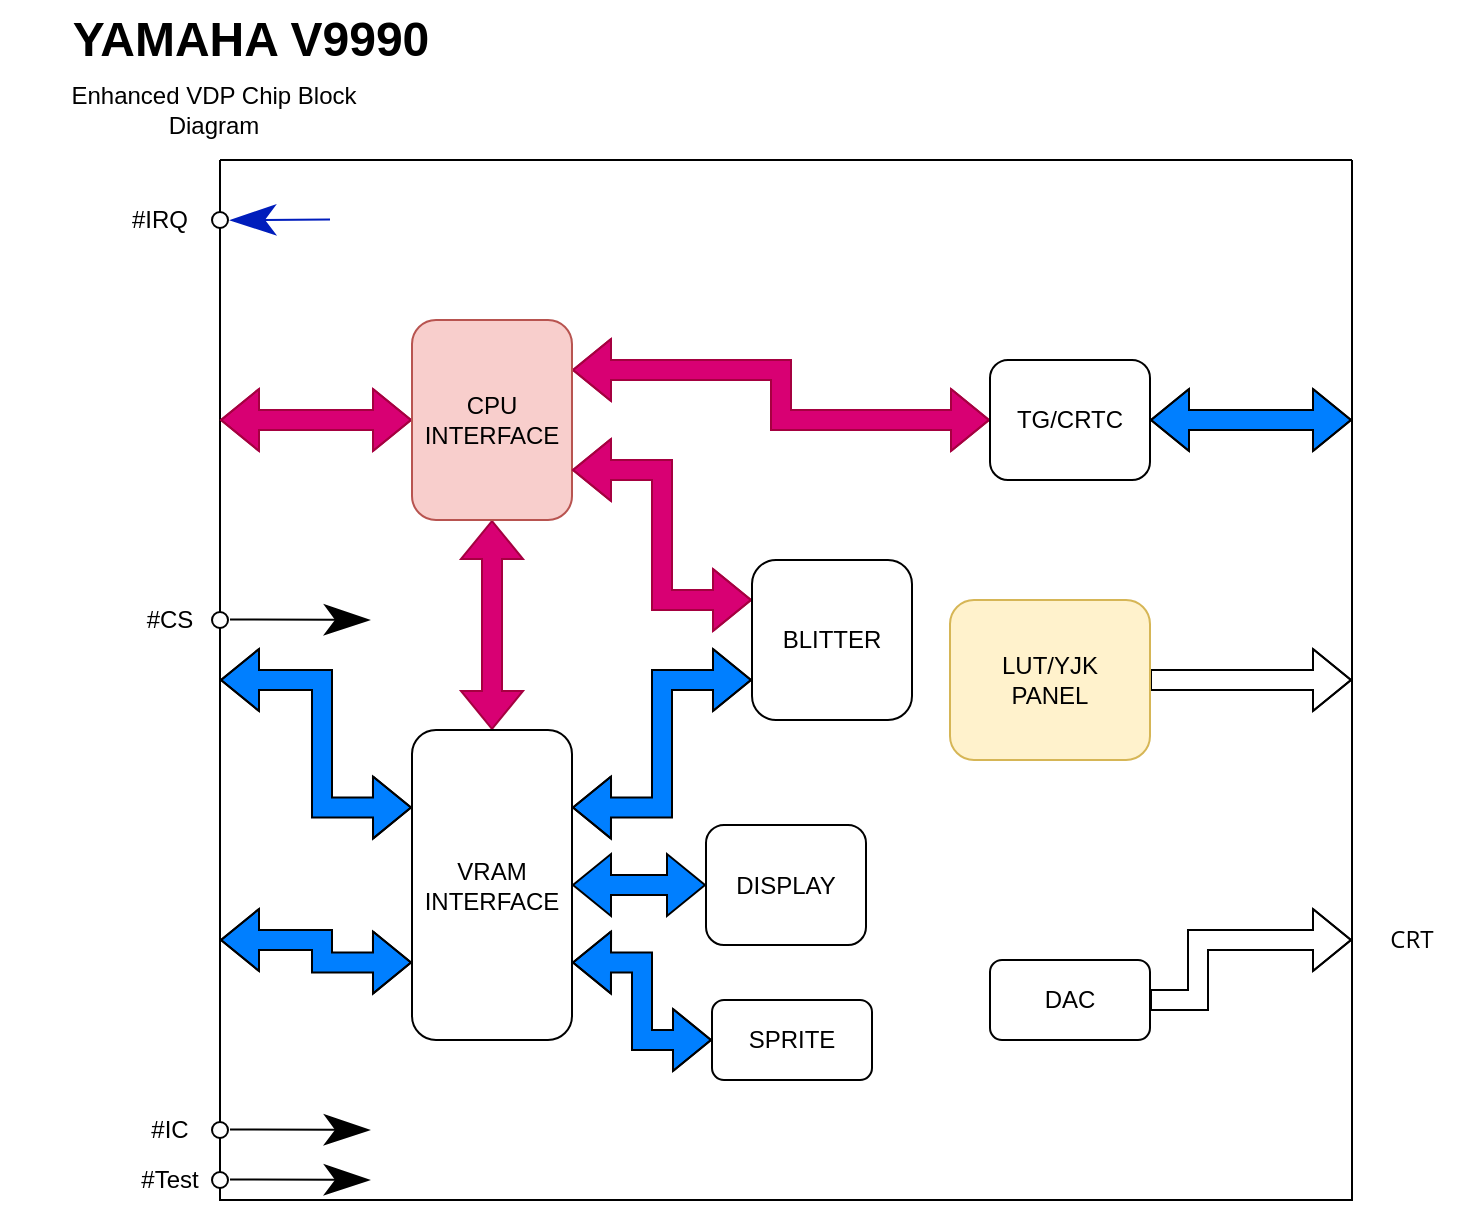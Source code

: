 <mxfile version="20.7.4" type="device"><diagram id="C5RBs43oDa-KdzZeNtuy" name="Page-1"><mxGraphModel dx="472" dy="835" grid="1" gridSize="5" guides="1" tooltips="1" connect="1" arrows="1" fold="1" page="1" pageScale="1" pageWidth="827" pageHeight="1169" math="0" shadow="0"><root><mxCell id="WIyWlLk6GJQsqaUBKTNV-0"/><mxCell id="WIyWlLk6GJQsqaUBKTNV-1" parent="WIyWlLk6GJQsqaUBKTNV-0"/><mxCell id="JyB1ukVxRvYG-AKKvHS1-1" value="YAMAHA V9990" style="text;strokeColor=none;fillColor=none;html=1;fontSize=24;fontStyle=1;verticalAlign=middle;align=center;" parent="WIyWlLk6GJQsqaUBKTNV-1" vertex="1"><mxGeometry x="44" y="120" width="250" height="40" as="geometry"/></mxCell><mxCell id="JyB1ukVxRvYG-AKKvHS1-2" value="Enhanced VDP Chip Block Diagram" style="text;html=1;strokeColor=none;fillColor=none;align=center;verticalAlign=middle;whiteSpace=wrap;rounded=0;" parent="WIyWlLk6GJQsqaUBKTNV-1" vertex="1"><mxGeometry x="71" y="160" width="160" height="30" as="geometry"/></mxCell><mxCell id="JyB1ukVxRvYG-AKKvHS1-5" value="" style="swimlane;startSize=0;points=[[0,0,0,0,0],[0,0.25,0,0,0],[0,0.5,0,0,0],[0,0.75,0,0,0],[0,1,0,0,0],[0.25,0,0,0,0],[0.25,1,0,0,0],[0.5,0,0,0,0],[0.5,1,0,0,0],[0.75,0,0,0,0],[0.75,1,0,0,0],[1,0,0,0,0],[1,0.25,0,0,0],[1,0.5,0,0,0],[1,0.75,0,0,0],[1,1,0,0,0]];" parent="WIyWlLk6GJQsqaUBKTNV-1" vertex="1"><mxGeometry x="154" y="200" width="566" height="520" as="geometry"><mxRectangle x="170" y="160" width="50" height="40" as="alternateBounds"/></mxGeometry></mxCell><mxCell id="26cp3J05LcSS2ZWnyNSj-52" style="edgeStyle=orthogonalEdgeStyle;shape=flexArrow;rounded=0;orthogonalLoop=1;jettySize=auto;html=1;exitX=0;exitY=0.5;exitDx=0;exitDy=0;entryX=0;entryY=0.25;entryDx=0;entryDy=0;entryPerimeter=0;labelBackgroundColor=default;fontFamily=Helvetica;fontSize=11;fontColor=default;startArrow=block;endArrow=classic;fillColor=#d80073;strokeColor=#A50040;" edge="1" parent="JyB1ukVxRvYG-AKKvHS1-5" source="WIyWlLk6GJQsqaUBKTNV-3" target="JyB1ukVxRvYG-AKKvHS1-5"><mxGeometry relative="1" as="geometry"><Array as="points"><mxPoint x="51" y="130"/><mxPoint x="51" y="130"/></Array></mxGeometry></mxCell><mxCell id="26cp3J05LcSS2ZWnyNSj-58" style="edgeStyle=orthogonalEdgeStyle;shape=flexArrow;rounded=0;orthogonalLoop=1;jettySize=auto;html=1;exitX=1;exitY=0.25;exitDx=0;exitDy=0;entryX=0;entryY=0.5;entryDx=0;entryDy=0;labelBackgroundColor=default;fontFamily=Helvetica;fontSize=11;fontColor=default;startArrow=block;endArrow=classic;fillColor=#d80073;strokeColor=#A50040;" edge="1" parent="JyB1ukVxRvYG-AKKvHS1-5" source="WIyWlLk6GJQsqaUBKTNV-3" target="JyB1ukVxRvYG-AKKvHS1-71"><mxGeometry relative="1" as="geometry"/></mxCell><mxCell id="26cp3J05LcSS2ZWnyNSj-59" style="edgeStyle=orthogonalEdgeStyle;shape=flexArrow;rounded=0;orthogonalLoop=1;jettySize=auto;html=1;exitX=0.5;exitY=1;exitDx=0;exitDy=0;entryX=0.5;entryY=0;entryDx=0;entryDy=0;labelBackgroundColor=default;fontFamily=Helvetica;fontSize=11;fontColor=default;startArrow=block;endArrow=classic;fillColor=#d80073;strokeColor=#A50040;" edge="1" parent="JyB1ukVxRvYG-AKKvHS1-5" source="WIyWlLk6GJQsqaUBKTNV-3" target="JyB1ukVxRvYG-AKKvHS1-43"><mxGeometry relative="1" as="geometry"/></mxCell><mxCell id="WIyWlLk6GJQsqaUBKTNV-3" value="CPU INTERFACE" style="rounded=1;whiteSpace=wrap;html=1;fontSize=12;glass=0;strokeWidth=1;shadow=0;fillColor=#f8cecc;strokeColor=#b85450;" parent="JyB1ukVxRvYG-AKKvHS1-5" vertex="1"><mxGeometry x="96" y="80" width="80" height="100" as="geometry"/></mxCell><mxCell id="26cp3J05LcSS2ZWnyNSj-54" style="edgeStyle=orthogonalEdgeStyle;shape=flexArrow;rounded=0;orthogonalLoop=1;jettySize=auto;html=1;exitX=1;exitY=0.25;exitDx=0;exitDy=0;entryX=0;entryY=0.75;entryDx=0;entryDy=0;labelBackgroundColor=default;fontFamily=Helvetica;fontSize=11;fontColor=default;startArrow=block;endArrow=classic;fillColor=#007FFF;" edge="1" parent="JyB1ukVxRvYG-AKKvHS1-5" source="JyB1ukVxRvYG-AKKvHS1-43" target="JyB1ukVxRvYG-AKKvHS1-70"><mxGeometry relative="1" as="geometry"/></mxCell><mxCell id="26cp3J05LcSS2ZWnyNSj-55" style="edgeStyle=orthogonalEdgeStyle;shape=flexArrow;rounded=0;orthogonalLoop=1;jettySize=auto;html=1;exitX=1;exitY=0.75;exitDx=0;exitDy=0;entryX=0;entryY=0.5;entryDx=0;entryDy=0;labelBackgroundColor=default;fontFamily=Helvetica;fontSize=11;fontColor=default;startArrow=block;endArrow=classic;fillColor=#007FFF;" edge="1" parent="JyB1ukVxRvYG-AKKvHS1-5" source="JyB1ukVxRvYG-AKKvHS1-43" target="JyB1ukVxRvYG-AKKvHS1-69"><mxGeometry relative="1" as="geometry"/></mxCell><mxCell id="26cp3J05LcSS2ZWnyNSj-61" style="edgeStyle=orthogonalEdgeStyle;shape=flexArrow;rounded=0;orthogonalLoop=1;jettySize=auto;html=1;exitX=0;exitY=0.75;exitDx=0;exitDy=0;entryX=0;entryY=0.75;entryDx=0;entryDy=0;entryPerimeter=0;labelBackgroundColor=default;fontFamily=Helvetica;fontSize=11;fontColor=default;startArrow=block;endArrow=classic;fillColor=#007FFF;" edge="1" parent="JyB1ukVxRvYG-AKKvHS1-5" source="JyB1ukVxRvYG-AKKvHS1-43" target="JyB1ukVxRvYG-AKKvHS1-5"><mxGeometry relative="1" as="geometry"><Array as="points"><mxPoint x="51" y="401"/><mxPoint x="51" y="390"/></Array></mxGeometry></mxCell><mxCell id="26cp3J05LcSS2ZWnyNSj-63" style="edgeStyle=orthogonalEdgeStyle;shape=flexArrow;rounded=0;orthogonalLoop=1;jettySize=auto;html=1;exitX=0;exitY=0.25;exitDx=0;exitDy=0;entryX=0;entryY=0.5;entryDx=0;entryDy=0;entryPerimeter=0;labelBackgroundColor=default;fontFamily=Helvetica;fontSize=11;fontColor=default;startArrow=block;endArrow=classic;fillColor=#007FFF;" edge="1" parent="JyB1ukVxRvYG-AKKvHS1-5" source="JyB1ukVxRvYG-AKKvHS1-43" target="JyB1ukVxRvYG-AKKvHS1-5"><mxGeometry relative="1" as="geometry"><Array as="points"><mxPoint x="51" y="324"/><mxPoint x="51" y="260"/></Array></mxGeometry></mxCell><mxCell id="JyB1ukVxRvYG-AKKvHS1-43" value="VRAM INTERFACE" style="rounded=1;whiteSpace=wrap;html=1;fontSize=12;glass=0;strokeWidth=1;shadow=0;" parent="JyB1ukVxRvYG-AKKvHS1-5" vertex="1"><mxGeometry x="96" y="285" width="80" height="155" as="geometry"/></mxCell><mxCell id="JyB1ukVxRvYG-AKKvHS1-36" value="" style="group" parent="JyB1ukVxRvYG-AKKvHS1-5" vertex="1" connectable="0"><mxGeometry x="-45" y="220" width="120" height="20" as="geometry"/></mxCell><mxCell id="JyB1ukVxRvYG-AKKvHS1-27" value="" style="endArrow=classicThin;html=1;strokeWidth=1;endSize=20;rounded=0;" parent="JyB1ukVxRvYG-AKKvHS1-36" edge="1"><mxGeometry width="100" relative="1" as="geometry"><mxPoint x="50" y="9.71" as="sourcePoint"/><mxPoint x="120" y="10" as="targetPoint"/></mxGeometry></mxCell><mxCell id="JyB1ukVxRvYG-AKKvHS1-34" value="" style="verticalLabelPosition=bottom;shadow=0;dashed=0;align=center;html=1;verticalAlign=top;shape=mxgraph.electrical.logic_gates.inverting_contact;" parent="JyB1ukVxRvYG-AKKvHS1-36" vertex="1"><mxGeometry x="40" y="5" width="10" height="10" as="geometry"/></mxCell><mxCell id="JyB1ukVxRvYG-AKKvHS1-35" value="#CS" style="text;html=1;strokeColor=none;fillColor=none;align=center;verticalAlign=middle;whiteSpace=wrap;rounded=0;" parent="JyB1ukVxRvYG-AKKvHS1-36" vertex="1"><mxGeometry width="40" height="20" as="geometry"/></mxCell><mxCell id="JyB1ukVxRvYG-AKKvHS1-17" value="" style="group" parent="JyB1ukVxRvYG-AKKvHS1-5" vertex="1" connectable="0"><mxGeometry x="-55" y="20" width="110" height="20" as="geometry"/></mxCell><object label="" id="JyB1ukVxRvYG-AKKvHS1-11"><mxCell style="endArrow=classicThin;html=1;strokeWidth=1;endSize=20;rounded=0;fillColor=#0050ef;strokeColor=#001DBC;" parent="JyB1ukVxRvYG-AKKvHS1-17" edge="1"><mxGeometry width="100" relative="1" as="geometry"><mxPoint x="110" y="9.71" as="sourcePoint"/><mxPoint x="60" y="10.12" as="targetPoint"/></mxGeometry></mxCell></object><mxCell id="JyB1ukVxRvYG-AKKvHS1-14" value="" style="verticalLabelPosition=bottom;shadow=0;dashed=0;align=center;html=1;verticalAlign=top;shape=mxgraph.electrical.logic_gates.inverting_contact;" parent="JyB1ukVxRvYG-AKKvHS1-17" vertex="1"><mxGeometry x="50" y="5" width="10" height="10" as="geometry"/></mxCell><mxCell id="JyB1ukVxRvYG-AKKvHS1-15" value="#IRQ" style="text;html=1;strokeColor=none;fillColor=none;align=center;verticalAlign=middle;whiteSpace=wrap;rounded=0;" parent="JyB1ukVxRvYG-AKKvHS1-17" vertex="1"><mxGeometry width="50" height="20" as="geometry"/></mxCell><mxCell id="26cp3J05LcSS2ZWnyNSj-48" style="edgeStyle=orthogonalEdgeStyle;shape=flexArrow;rounded=0;orthogonalLoop=1;jettySize=auto;html=1;exitX=0;exitY=0.5;exitDx=0;exitDy=0;entryX=1;entryY=0.5;entryDx=0;entryDy=0;labelBackgroundColor=default;fontFamily=Helvetica;fontSize=11;fontColor=default;startArrow=block;endArrow=classic;fillColor=#007FFF;" edge="1" parent="JyB1ukVxRvYG-AKKvHS1-5" source="JyB1ukVxRvYG-AKKvHS1-68" target="JyB1ukVxRvYG-AKKvHS1-43"><mxGeometry relative="1" as="geometry"/></mxCell><mxCell id="JyB1ukVxRvYG-AKKvHS1-68" value="DISPLAY" style="rounded=1;whiteSpace=wrap;html=1;fontSize=12;glass=0;strokeWidth=1;shadow=0;" parent="JyB1ukVxRvYG-AKKvHS1-5" vertex="1"><mxGeometry x="243" y="332.5" width="80" height="60" as="geometry"/></mxCell><mxCell id="JyB1ukVxRvYG-AKKvHS1-69" value="SPRITE" style="rounded=1;whiteSpace=wrap;html=1;fontSize=12;glass=0;strokeWidth=1;shadow=0;" parent="JyB1ukVxRvYG-AKKvHS1-5" vertex="1"><mxGeometry x="246" y="420" width="80" height="40" as="geometry"/></mxCell><mxCell id="26cp3J05LcSS2ZWnyNSj-53" style="edgeStyle=orthogonalEdgeStyle;shape=flexArrow;rounded=0;orthogonalLoop=1;jettySize=auto;html=1;exitX=0;exitY=0.25;exitDx=0;exitDy=0;entryX=1;entryY=0.75;entryDx=0;entryDy=0;labelBackgroundColor=default;fontFamily=Helvetica;fontSize=11;fontColor=default;startArrow=block;endArrow=classic;fillColor=#d80073;strokeColor=#A50040;" edge="1" parent="JyB1ukVxRvYG-AKKvHS1-5" source="JyB1ukVxRvYG-AKKvHS1-70" target="WIyWlLk6GJQsqaUBKTNV-3"><mxGeometry relative="1" as="geometry"/></mxCell><mxCell id="JyB1ukVxRvYG-AKKvHS1-70" value="BLITTER" style="rounded=1;whiteSpace=wrap;html=1;fontSize=12;glass=0;strokeWidth=1;shadow=0;" parent="JyB1ukVxRvYG-AKKvHS1-5" vertex="1"><mxGeometry x="266" y="200" width="80" height="80" as="geometry"/></mxCell><mxCell id="26cp3J05LcSS2ZWnyNSj-47" style="edgeStyle=orthogonalEdgeStyle;shape=flexArrow;rounded=0;orthogonalLoop=1;jettySize=auto;html=1;exitX=1;exitY=0.5;exitDx=0;exitDy=0;entryX=1;entryY=0.25;entryDx=0;entryDy=0;entryPerimeter=0;labelBackgroundColor=default;fontFamily=Helvetica;fontSize=11;fontColor=default;startArrow=block;endArrow=classic;fillColor=#007FFF;" edge="1" parent="JyB1ukVxRvYG-AKKvHS1-5" source="JyB1ukVxRvYG-AKKvHS1-71" target="JyB1ukVxRvYG-AKKvHS1-5"><mxGeometry relative="1" as="geometry"><Array as="points"><mxPoint x="501" y="130"/><mxPoint x="501" y="130"/></Array></mxGeometry></mxCell><mxCell id="JyB1ukVxRvYG-AKKvHS1-71" value="TG/CRTC" style="rounded=1;whiteSpace=wrap;html=1;fontSize=12;glass=0;strokeWidth=1;shadow=0;" parent="JyB1ukVxRvYG-AKKvHS1-5" vertex="1"><mxGeometry x="385" y="100" width="80" height="60" as="geometry"/></mxCell><mxCell id="26cp3J05LcSS2ZWnyNSj-39" style="edgeStyle=orthogonalEdgeStyle;shape=flexArrow;rounded=0;orthogonalLoop=1;jettySize=auto;html=1;exitX=1;exitY=0.5;exitDx=0;exitDy=0;entryX=1;entryY=0.5;entryDx=0;entryDy=0;entryPerimeter=0;fillColor=#FFFFFF;fillStyle=auto;gradientColor=none;" edge="1" parent="JyB1ukVxRvYG-AKKvHS1-5" source="JyB1ukVxRvYG-AKKvHS1-73" target="JyB1ukVxRvYG-AKKvHS1-5"><mxGeometry relative="1" as="geometry"><Array as="points"><mxPoint x="511" y="260"/><mxPoint x="511" y="260"/></Array></mxGeometry></mxCell><mxCell id="JyB1ukVxRvYG-AKKvHS1-73" value="LUT/YJK&lt;br&gt;PANEL" style="rounded=1;whiteSpace=wrap;html=1;fontSize=12;glass=0;strokeWidth=1;shadow=0;fillColor=#fff2cc;strokeColor=#d6b656;" parent="JyB1ukVxRvYG-AKKvHS1-5" vertex="1"><mxGeometry x="365" y="220" width="100" height="80" as="geometry"/></mxCell><mxCell id="26cp3J05LcSS2ZWnyNSj-40" style="edgeStyle=orthogonalEdgeStyle;shape=flexArrow;rounded=0;orthogonalLoop=1;jettySize=auto;html=1;exitX=1;exitY=0.5;exitDx=0;exitDy=0;entryX=1;entryY=0.75;entryDx=0;entryDy=0;entryPerimeter=0;fillColor=#FFFFFF;" edge="1" parent="JyB1ukVxRvYG-AKKvHS1-5" source="JyB1ukVxRvYG-AKKvHS1-74" target="JyB1ukVxRvYG-AKKvHS1-5"><mxGeometry relative="1" as="geometry"><Array as="points"><mxPoint x="489" y="420"/><mxPoint x="489" y="390"/></Array></mxGeometry></mxCell><mxCell id="JyB1ukVxRvYG-AKKvHS1-74" value="DAC" style="rounded=1;whiteSpace=wrap;html=1;fontSize=12;glass=0;strokeWidth=1;shadow=0;" parent="JyB1ukVxRvYG-AKKvHS1-5" vertex="1"><mxGeometry x="385" y="400" width="80" height="40" as="geometry"/></mxCell><mxCell id="JyB1ukVxRvYG-AKKvHS1-52" value="" style="group" parent="JyB1ukVxRvYG-AKKvHS1-5" vertex="1" connectable="0"><mxGeometry x="-45" y="500" width="120" height="20" as="geometry"/></mxCell><mxCell id="JyB1ukVxRvYG-AKKvHS1-53" value="" style="endArrow=classicThin;html=1;strokeWidth=1;endSize=20;rounded=0;" parent="JyB1ukVxRvYG-AKKvHS1-52" edge="1"><mxGeometry width="100" relative="1" as="geometry"><mxPoint x="50" y="9.71" as="sourcePoint"/><mxPoint x="120" y="10" as="targetPoint"/></mxGeometry></mxCell><mxCell id="JyB1ukVxRvYG-AKKvHS1-54" value="" style="verticalLabelPosition=bottom;shadow=0;dashed=0;align=center;html=1;verticalAlign=top;shape=mxgraph.electrical.logic_gates.inverting_contact;" parent="JyB1ukVxRvYG-AKKvHS1-52" vertex="1"><mxGeometry x="40" y="5" width="10" height="10" as="geometry"/></mxCell><mxCell id="JyB1ukVxRvYG-AKKvHS1-55" value="#Test" style="text;html=1;strokeColor=none;fillColor=none;align=center;verticalAlign=middle;whiteSpace=wrap;rounded=0;" parent="JyB1ukVxRvYG-AKKvHS1-52" vertex="1"><mxGeometry width="40" height="20" as="geometry"/></mxCell><mxCell id="JyB1ukVxRvYG-AKKvHS1-56" value="" style="group" parent="JyB1ukVxRvYG-AKKvHS1-5" vertex="1" connectable="0"><mxGeometry x="-45" y="475" width="120" height="20" as="geometry"/></mxCell><mxCell id="JyB1ukVxRvYG-AKKvHS1-57" value="" style="endArrow=classicThin;html=1;strokeWidth=1;endSize=20;rounded=0;" parent="JyB1ukVxRvYG-AKKvHS1-56" edge="1"><mxGeometry width="100" relative="1" as="geometry"><mxPoint x="50" y="9.71" as="sourcePoint"/><mxPoint x="120" y="10" as="targetPoint"/></mxGeometry></mxCell><mxCell id="JyB1ukVxRvYG-AKKvHS1-58" value="#IC" style="text;html=1;strokeColor=none;fillColor=none;align=center;verticalAlign=middle;whiteSpace=wrap;rounded=0;" parent="JyB1ukVxRvYG-AKKvHS1-56" vertex="1"><mxGeometry width="40" height="20" as="geometry"/></mxCell><mxCell id="JyB1ukVxRvYG-AKKvHS1-59" value="" style="verticalLabelPosition=bottom;shadow=0;dashed=0;align=center;html=1;verticalAlign=top;shape=mxgraph.electrical.logic_gates.inverting_contact;" parent="JyB1ukVxRvYG-AKKvHS1-56" vertex="1"><mxGeometry x="40" y="5" width="10" height="10" as="geometry"/></mxCell><mxCell id="26cp3J05LcSS2ZWnyNSj-41" value="CRT" style="text;html=1;strokeColor=none;fillColor=none;align=center;verticalAlign=middle;whiteSpace=wrap;rounded=0;fontFamily=Open Sans;" vertex="1" parent="WIyWlLk6GJQsqaUBKTNV-1"><mxGeometry x="720" y="575" width="60" height="30" as="geometry"/></mxCell></root></mxGraphModel></diagram></mxfile>